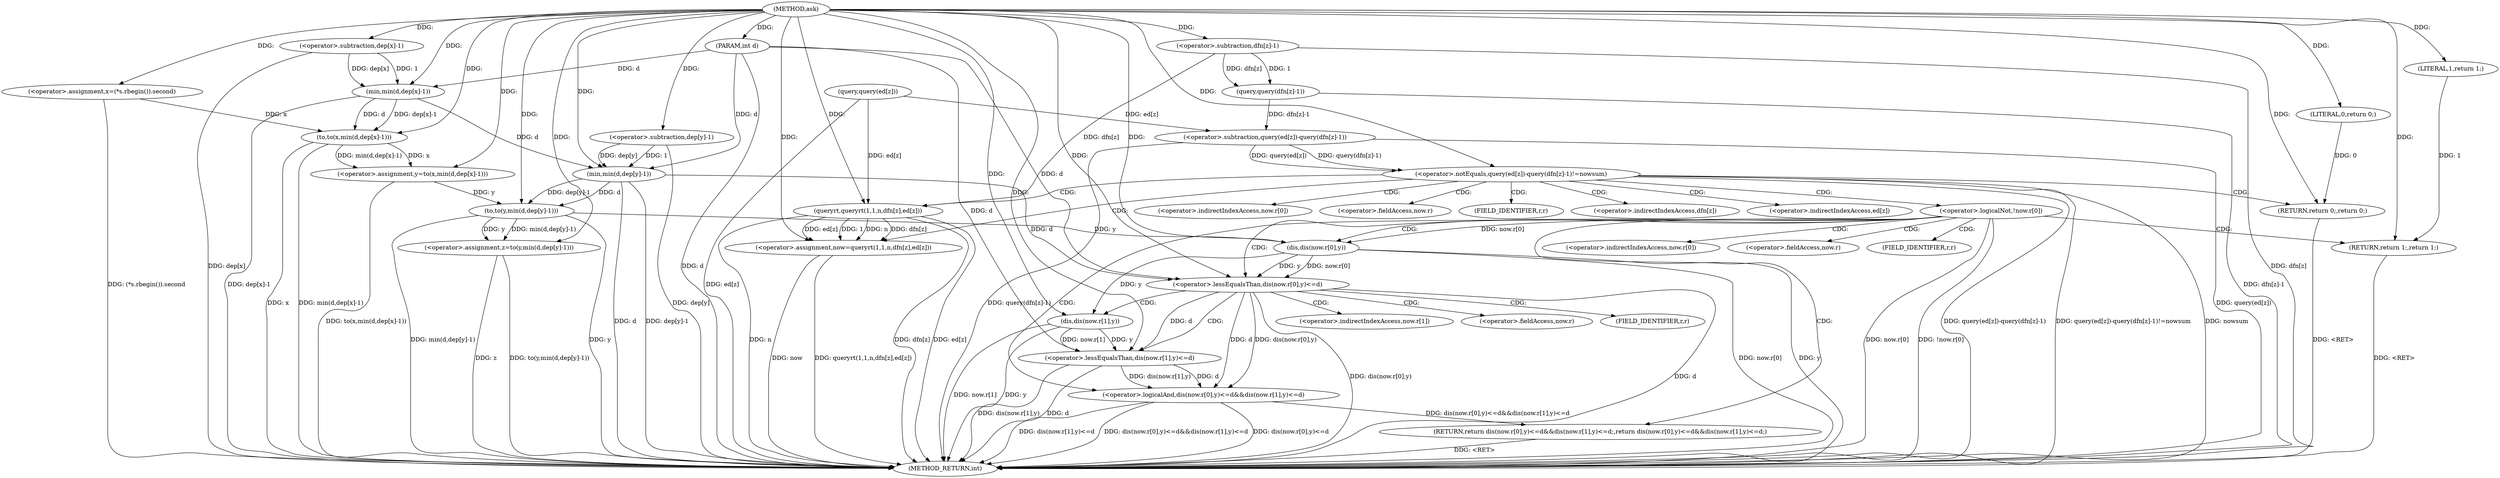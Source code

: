 digraph "ask" {  
"1001187" [label = "(METHOD,ask)" ]
"1001279" [label = "(METHOD_RETURN,int)" ]
"1001188" [label = "(PARAM,int d)" ]
"1001191" [label = "(<operator>.assignment,x=(*s.rbegin()).second)" ]
"1001198" [label = "(<operator>.assignment,y=to(x,min(d,dep[x]-1)))" ]
"1001210" [label = "(<operator>.assignment,z=to(y,min(d,dep[y]-1)))" ]
"1001238" [label = "(<operator>.assignment,now=queryrt(1,1,n,dfn[z],ed[z]))" ]
"1001259" [label = "(RETURN,return dis(now.r[0],y)<=d&&dis(now.r[1],y)<=d;,return dis(now.r[0],y)<=d&&dis(now.r[1],y)<=d;)" ]
"1001222" [label = "(<operator>.notEquals,query(ed[z])-query(dfn[z]-1)!=nowsum)" ]
"1001235" [label = "(RETURN,return 0;,return 0;)" ]
"1001251" [label = "(<operator>.logicalNot,!now.r[0])" ]
"1001257" [label = "(RETURN,return 1;,return 1;)" ]
"1001260" [label = "(<operator>.logicalAnd,dis(now.r[0],y)<=d&&dis(now.r[1],y)<=d)" ]
"1001200" [label = "(to,to(x,min(d,dep[x]-1)))" ]
"1001212" [label = "(to,to(y,min(d,dep[y]-1)))" ]
"1001236" [label = "(LITERAL,0,return 0;)" ]
"1001240" [label = "(queryrt,queryrt(1,1,n,dfn[z],ed[z]))" ]
"1001258" [label = "(LITERAL,1,return 1;)" ]
"1001202" [label = "(min,min(d,dep[x]-1))" ]
"1001214" [label = "(min,min(d,dep[y]-1))" ]
"1001223" [label = "(<operator>.subtraction,query(ed[z])-query(dfn[z]-1))" ]
"1001261" [label = "(<operator>.lessEqualsThan,dis(now.r[0],y)<=d)" ]
"1001270" [label = "(<operator>.lessEqualsThan,dis(now.r[1],y)<=d)" ]
"1001204" [label = "(<operator>.subtraction,dep[x]-1)" ]
"1001216" [label = "(<operator>.subtraction,dep[y]-1)" ]
"1001224" [label = "(query,query(ed[z]))" ]
"1001228" [label = "(query,query(dfn[z]-1))" ]
"1001262" [label = "(dis,dis(now.r[0],y))" ]
"1001271" [label = "(dis,dis(now.r[1],y))" ]
"1001229" [label = "(<operator>.subtraction,dfn[z]-1)" ]
"1001244" [label = "(<operator>.indirectIndexAccess,dfn[z])" ]
"1001247" [label = "(<operator>.indirectIndexAccess,ed[z])" ]
"1001252" [label = "(<operator>.indirectIndexAccess,now.r[0])" ]
"1001253" [label = "(<operator>.fieldAccess,now.r)" ]
"1001255" [label = "(FIELD_IDENTIFIER,r,r)" ]
"1001263" [label = "(<operator>.indirectIndexAccess,now.r[0])" ]
"1001272" [label = "(<operator>.indirectIndexAccess,now.r[1])" ]
"1001264" [label = "(<operator>.fieldAccess,now.r)" ]
"1001273" [label = "(<operator>.fieldAccess,now.r)" ]
"1001266" [label = "(FIELD_IDENTIFIER,r,r)" ]
"1001275" [label = "(FIELD_IDENTIFIER,r,r)" ]
  "1001235" -> "1001279"  [ label = "DDG: <RET>"] 
  "1001188" -> "1001279"  [ label = "DDG: d"] 
  "1001191" -> "1001279"  [ label = "DDG: (*s.rbegin()).second"] 
  "1001200" -> "1001279"  [ label = "DDG: x"] 
  "1001204" -> "1001279"  [ label = "DDG: dep[x]"] 
  "1001202" -> "1001279"  [ label = "DDG: dep[x]-1"] 
  "1001200" -> "1001279"  [ label = "DDG: min(d,dep[x]-1)"] 
  "1001198" -> "1001279"  [ label = "DDG: to(x,min(d,dep[x]-1))"] 
  "1001210" -> "1001279"  [ label = "DDG: z"] 
  "1001212" -> "1001279"  [ label = "DDG: y"] 
  "1001214" -> "1001279"  [ label = "DDG: d"] 
  "1001216" -> "1001279"  [ label = "DDG: dep[y]"] 
  "1001214" -> "1001279"  [ label = "DDG: dep[y]-1"] 
  "1001212" -> "1001279"  [ label = "DDG: min(d,dep[y]-1)"] 
  "1001210" -> "1001279"  [ label = "DDG: to(y,min(d,dep[y]-1))"] 
  "1001224" -> "1001279"  [ label = "DDG: ed[z]"] 
  "1001223" -> "1001279"  [ label = "DDG: query(ed[z])"] 
  "1001229" -> "1001279"  [ label = "DDG: dfn[z]"] 
  "1001228" -> "1001279"  [ label = "DDG: dfn[z]-1"] 
  "1001223" -> "1001279"  [ label = "DDG: query(dfn[z]-1)"] 
  "1001222" -> "1001279"  [ label = "DDG: query(ed[z])-query(dfn[z]-1)"] 
  "1001222" -> "1001279"  [ label = "DDG: query(ed[z])-query(dfn[z]-1)!=nowsum"] 
  "1001238" -> "1001279"  [ label = "DDG: now"] 
  "1001240" -> "1001279"  [ label = "DDG: dfn[z]"] 
  "1001240" -> "1001279"  [ label = "DDG: ed[z]"] 
  "1001238" -> "1001279"  [ label = "DDG: queryrt(1,1,n,dfn[z],ed[z])"] 
  "1001251" -> "1001279"  [ label = "DDG: now.r[0]"] 
  "1001251" -> "1001279"  [ label = "DDG: !now.r[0]"] 
  "1001262" -> "1001279"  [ label = "DDG: now.r[0]"] 
  "1001262" -> "1001279"  [ label = "DDG: y"] 
  "1001261" -> "1001279"  [ label = "DDG: dis(now.r[0],y)"] 
  "1001261" -> "1001279"  [ label = "DDG: d"] 
  "1001260" -> "1001279"  [ label = "DDG: dis(now.r[0],y)<=d"] 
  "1001271" -> "1001279"  [ label = "DDG: now.r[1]"] 
  "1001271" -> "1001279"  [ label = "DDG: y"] 
  "1001270" -> "1001279"  [ label = "DDG: dis(now.r[1],y)"] 
  "1001270" -> "1001279"  [ label = "DDG: d"] 
  "1001260" -> "1001279"  [ label = "DDG: dis(now.r[1],y)<=d"] 
  "1001260" -> "1001279"  [ label = "DDG: dis(now.r[0],y)<=d&&dis(now.r[1],y)<=d"] 
  "1001257" -> "1001279"  [ label = "DDG: <RET>"] 
  "1001259" -> "1001279"  [ label = "DDG: <RET>"] 
  "1001222" -> "1001279"  [ label = "DDG: nowsum"] 
  "1001240" -> "1001279"  [ label = "DDG: n"] 
  "1001187" -> "1001188"  [ label = "DDG: "] 
  "1001200" -> "1001198"  [ label = "DDG: x"] 
  "1001200" -> "1001198"  [ label = "DDG: min(d,dep[x]-1)"] 
  "1001212" -> "1001210"  [ label = "DDG: y"] 
  "1001212" -> "1001210"  [ label = "DDG: min(d,dep[y]-1)"] 
  "1001240" -> "1001238"  [ label = "DDG: 1"] 
  "1001240" -> "1001238"  [ label = "DDG: n"] 
  "1001240" -> "1001238"  [ label = "DDG: dfn[z]"] 
  "1001240" -> "1001238"  [ label = "DDG: ed[z]"] 
  "1001260" -> "1001259"  [ label = "DDG: dis(now.r[0],y)<=d&&dis(now.r[1],y)<=d"] 
  "1001187" -> "1001191"  [ label = "DDG: "] 
  "1001187" -> "1001198"  [ label = "DDG: "] 
  "1001187" -> "1001210"  [ label = "DDG: "] 
  "1001236" -> "1001235"  [ label = "DDG: 0"] 
  "1001187" -> "1001235"  [ label = "DDG: "] 
  "1001187" -> "1001238"  [ label = "DDG: "] 
  "1001258" -> "1001257"  [ label = "DDG: 1"] 
  "1001187" -> "1001257"  [ label = "DDG: "] 
  "1001191" -> "1001200"  [ label = "DDG: x"] 
  "1001187" -> "1001200"  [ label = "DDG: "] 
  "1001202" -> "1001200"  [ label = "DDG: d"] 
  "1001202" -> "1001200"  [ label = "DDG: dep[x]-1"] 
  "1001198" -> "1001212"  [ label = "DDG: y"] 
  "1001187" -> "1001212"  [ label = "DDG: "] 
  "1001214" -> "1001212"  [ label = "DDG: dep[y]-1"] 
  "1001214" -> "1001212"  [ label = "DDG: d"] 
  "1001223" -> "1001222"  [ label = "DDG: query(dfn[z]-1)"] 
  "1001223" -> "1001222"  [ label = "DDG: query(ed[z])"] 
  "1001187" -> "1001222"  [ label = "DDG: "] 
  "1001187" -> "1001236"  [ label = "DDG: "] 
  "1001187" -> "1001240"  [ label = "DDG: "] 
  "1001229" -> "1001240"  [ label = "DDG: dfn[z]"] 
  "1001224" -> "1001240"  [ label = "DDG: ed[z]"] 
  "1001187" -> "1001258"  [ label = "DDG: "] 
  "1001261" -> "1001260"  [ label = "DDG: dis(now.r[0],y)"] 
  "1001261" -> "1001260"  [ label = "DDG: d"] 
  "1001270" -> "1001260"  [ label = "DDG: dis(now.r[1],y)"] 
  "1001270" -> "1001260"  [ label = "DDG: d"] 
  "1001188" -> "1001202"  [ label = "DDG: d"] 
  "1001187" -> "1001202"  [ label = "DDG: "] 
  "1001204" -> "1001202"  [ label = "DDG: dep[x]"] 
  "1001204" -> "1001202"  [ label = "DDG: 1"] 
  "1001202" -> "1001214"  [ label = "DDG: d"] 
  "1001188" -> "1001214"  [ label = "DDG: d"] 
  "1001187" -> "1001214"  [ label = "DDG: "] 
  "1001216" -> "1001214"  [ label = "DDG: 1"] 
  "1001216" -> "1001214"  [ label = "DDG: dep[y]"] 
  "1001224" -> "1001223"  [ label = "DDG: ed[z]"] 
  "1001228" -> "1001223"  [ label = "DDG: dfn[z]-1"] 
  "1001262" -> "1001261"  [ label = "DDG: y"] 
  "1001262" -> "1001261"  [ label = "DDG: now.r[0]"] 
  "1001214" -> "1001261"  [ label = "DDG: d"] 
  "1001188" -> "1001261"  [ label = "DDG: d"] 
  "1001187" -> "1001261"  [ label = "DDG: "] 
  "1001271" -> "1001270"  [ label = "DDG: y"] 
  "1001271" -> "1001270"  [ label = "DDG: now.r[1]"] 
  "1001261" -> "1001270"  [ label = "DDG: d"] 
  "1001188" -> "1001270"  [ label = "DDG: d"] 
  "1001187" -> "1001270"  [ label = "DDG: "] 
  "1001187" -> "1001204"  [ label = "DDG: "] 
  "1001187" -> "1001216"  [ label = "DDG: "] 
  "1001229" -> "1001228"  [ label = "DDG: dfn[z]"] 
  "1001229" -> "1001228"  [ label = "DDG: 1"] 
  "1001251" -> "1001262"  [ label = "DDG: now.r[0]"] 
  "1001212" -> "1001262"  [ label = "DDG: y"] 
  "1001187" -> "1001262"  [ label = "DDG: "] 
  "1001262" -> "1001271"  [ label = "DDG: y"] 
  "1001187" -> "1001271"  [ label = "DDG: "] 
  "1001187" -> "1001229"  [ label = "DDG: "] 
  "1001222" -> "1001253"  [ label = "CDG: "] 
  "1001222" -> "1001240"  [ label = "CDG: "] 
  "1001222" -> "1001244"  [ label = "CDG: "] 
  "1001222" -> "1001252"  [ label = "CDG: "] 
  "1001222" -> "1001247"  [ label = "CDG: "] 
  "1001222" -> "1001238"  [ label = "CDG: "] 
  "1001222" -> "1001255"  [ label = "CDG: "] 
  "1001222" -> "1001235"  [ label = "CDG: "] 
  "1001222" -> "1001251"  [ label = "CDG: "] 
  "1001251" -> "1001257"  [ label = "CDG: "] 
  "1001251" -> "1001262"  [ label = "CDG: "] 
  "1001251" -> "1001260"  [ label = "CDG: "] 
  "1001251" -> "1001261"  [ label = "CDG: "] 
  "1001251" -> "1001266"  [ label = "CDG: "] 
  "1001251" -> "1001264"  [ label = "CDG: "] 
  "1001251" -> "1001263"  [ label = "CDG: "] 
  "1001251" -> "1001259"  [ label = "CDG: "] 
  "1001261" -> "1001272"  [ label = "CDG: "] 
  "1001261" -> "1001273"  [ label = "CDG: "] 
  "1001261" -> "1001275"  [ label = "CDG: "] 
  "1001261" -> "1001270"  [ label = "CDG: "] 
  "1001261" -> "1001271"  [ label = "CDG: "] 
}

